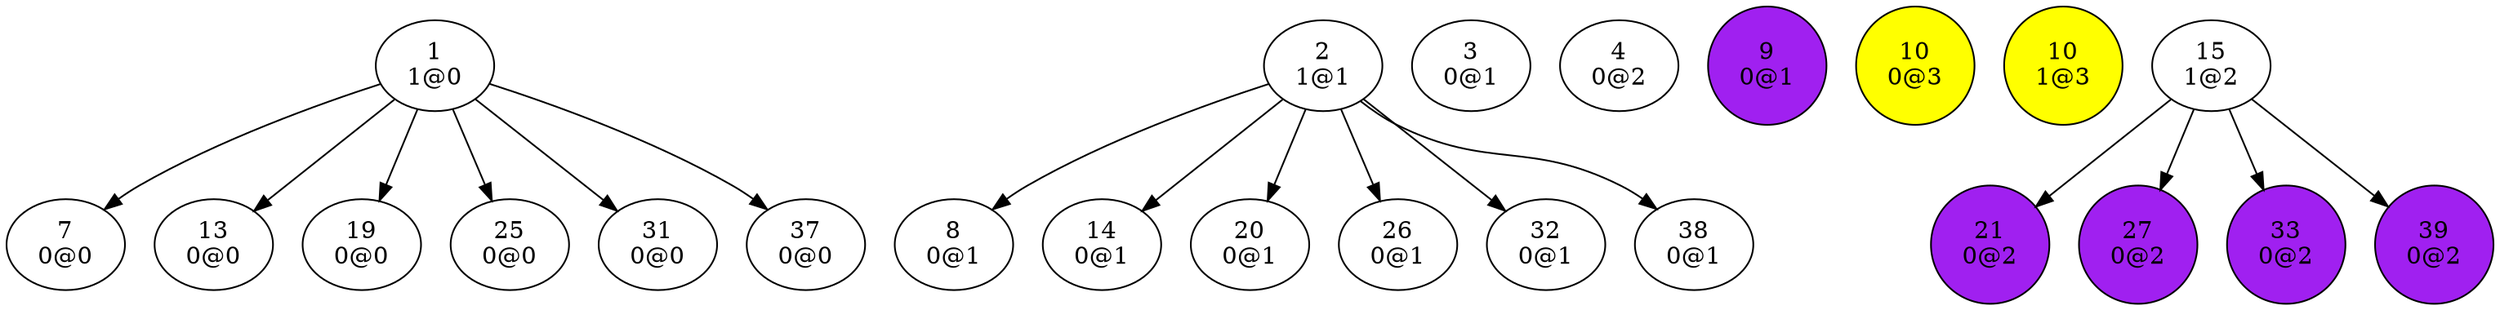 digraph {
"1
1@0"->"7
0@0";
"1
1@0"->"13
0@0";
"1
1@0"->"19
0@0";
"1
1@0"->"25
0@0";
"1
1@0"->"31
0@0";
"1
1@0"->"37
0@0";
"2
1@1"->"8
0@1";
"2
1@1"->"14
0@1";
"2
1@1"->"20
0@1";
"2
1@1"->"26
0@1";
"2
1@1"->"32
0@1";
"2
1@1"->"38
0@1";
"3
0@1";
"4
0@2";
"7
0@0";
"8
0@1";
"9
0@1";
"10
0@3";
"10
1@3";
"13
0@0";
"14
0@1";
"15
1@2"->"21
0@2";
"15
1@2"->"27
0@2";
"15
1@2"->"33
0@2";
"15
1@2"->"39
0@2";
"19
0@0";
"20
0@1";
"21
0@2";
"25
0@0";
"26
0@1";
"27
0@2";
"31
0@0";
"32
0@1";
"33
0@2";
"37
0@0";
"38
0@1";
"39
0@2";
"9
0@1"[shape=circle, style=filled, fillcolor=purple];
"10
0@3"[shape=circle, style=filled, fillcolor=yellow];
"10
1@3"[shape=circle, style=filled, fillcolor=yellow];
"21
0@2"[shape=circle, style=filled, fillcolor=purple];
"27
0@2"[shape=circle, style=filled, fillcolor=purple];
"33
0@2"[shape=circle, style=filled, fillcolor=purple];
"39
0@2"[shape=circle, style=filled, fillcolor=purple];
}